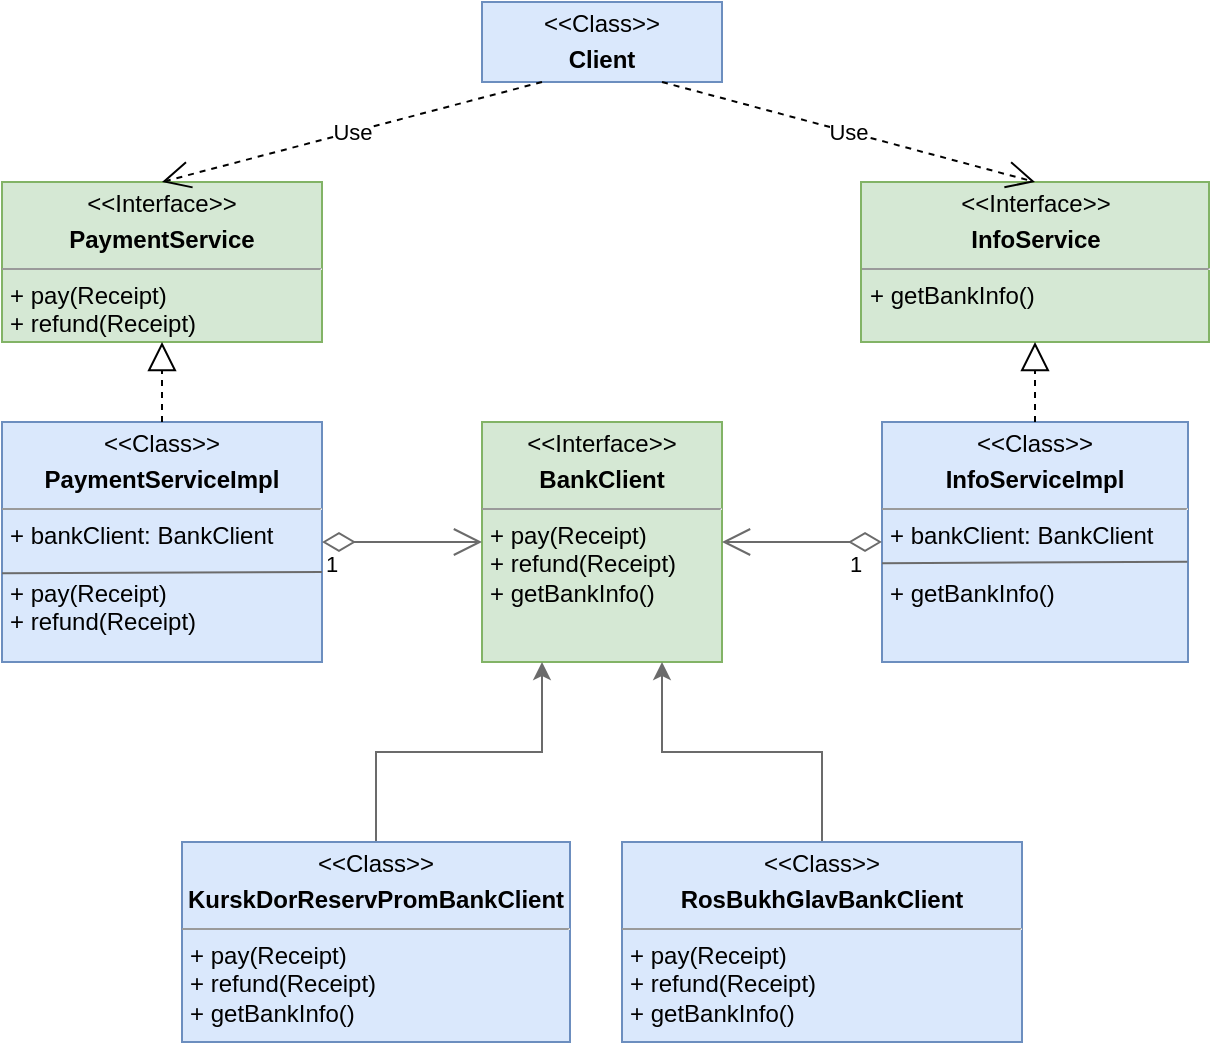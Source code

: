 <mxfile version="13.3.9" type="device"><diagram id="129aLKJlKvGeyg4OWEDQ" name="Page-1"><mxGraphModel dx="1086" dy="806" grid="1" gridSize="10" guides="1" tooltips="1" connect="1" arrows="1" fold="1" page="1" pageScale="1" pageWidth="827" pageHeight="1169" math="0" shadow="0"><root><mxCell id="0"/><mxCell id="1" parent="0"/><mxCell id="hEvmK42e419ONdc2PRLl-11" value="&lt;p style=&quot;margin: 0px ; margin-top: 4px ; text-align: center&quot;&gt;&amp;lt;&amp;lt;Class&amp;gt;&amp;gt;&lt;/p&gt;&lt;p style=&quot;margin: 0px ; margin-top: 4px ; text-align: center&quot;&gt;&lt;b&gt;Client&lt;/b&gt;&lt;/p&gt;" style="verticalAlign=top;align=left;overflow=fill;fontSize=12;fontFamily=Helvetica;html=1;fillColor=#dae8fc;strokeColor=#6c8ebf;" parent="1" vertex="1"><mxGeometry x="280" y="30" width="120" height="40" as="geometry"/></mxCell><mxCell id="hEvmK42e419ONdc2PRLl-12" value="&lt;p style=&quot;margin: 0px ; margin-top: 4px ; text-align: center&quot;&gt;&amp;lt;&amp;lt;Class&amp;gt;&amp;gt;&lt;/p&gt;&lt;p style=&quot;margin: 0px ; margin-top: 4px ; text-align: center&quot;&gt;&lt;b&gt;PaymentServiceImpl&lt;/b&gt;&lt;/p&gt;&lt;hr size=&quot;1&quot;&gt;&lt;p style=&quot;margin: 0px ; margin-left: 4px&quot;&gt;+ bankClient: BankClient&lt;br&gt;&lt;br&gt;+ pay(Receipt)&lt;/p&gt;&lt;p style=&quot;margin: 0px ; margin-left: 4px&quot;&gt;+ refund(Receipt)&lt;/p&gt;" style="verticalAlign=top;align=left;overflow=fill;fontSize=12;fontFamily=Helvetica;html=1;fillColor=#dae8fc;strokeColor=#6c8ebf;" parent="1" vertex="1"><mxGeometry x="40" y="240" width="160" height="120" as="geometry"/></mxCell><mxCell id="hEvmK42e419ONdc2PRLl-16" value="&lt;p style=&quot;margin: 0px ; margin-top: 4px ; text-align: center&quot;&gt;&amp;lt;&amp;lt;Interface&amp;gt;&amp;gt;&lt;/p&gt;&lt;p style=&quot;margin: 0px ; margin-top: 4px ; text-align: center&quot;&gt;&lt;b&gt;BankClient&lt;/b&gt;&lt;/p&gt;&lt;hr size=&quot;1&quot;&gt;&lt;p style=&quot;margin: 0px 0px 0px 4px&quot;&gt;+ pay(Receipt)&lt;/p&gt;&lt;p style=&quot;margin: 0px 0px 0px 4px&quot;&gt;+ refund(Receipt)&lt;/p&gt;&lt;p style=&quot;margin: 0px 0px 0px 4px&quot;&gt;+ getBankInfo()&lt;/p&gt;" style="verticalAlign=top;align=left;overflow=fill;fontSize=12;fontFamily=Helvetica;html=1;fillColor=#d5e8d4;strokeColor=#82b366;" parent="1" vertex="1"><mxGeometry x="280" y="240" width="120" height="120" as="geometry"/></mxCell><mxCell id="hEvmK42e419ONdc2PRLl-17" value="" style="endArrow=none;html=1;exitX=0.001;exitY=0.727;exitDx=0;exitDy=0;exitPerimeter=0;strokeColor=#6B6B6B;" parent="1" edge="1"><mxGeometry width="50" height="50" relative="1" as="geometry"><mxPoint x="40.0" y="315.6" as="sourcePoint"/><mxPoint x="200" y="315" as="targetPoint"/></mxGeometry></mxCell><mxCell id="hEvmK42e419ONdc2PRLl-18" value="1" style="endArrow=open;html=1;endSize=12;startArrow=diamondThin;startSize=14;startFill=0;edgeStyle=orthogonalEdgeStyle;align=left;verticalAlign=bottom;strokeColor=#6B6B6B;exitX=1;exitY=0.5;exitDx=0;exitDy=0;entryX=0;entryY=0.5;entryDx=0;entryDy=0;" parent="1" source="hEvmK42e419ONdc2PRLl-12" target="hEvmK42e419ONdc2PRLl-16" edge="1"><mxGeometry x="-1" y="-20" relative="1" as="geometry"><mxPoint x="295" y="375" as="sourcePoint"/><mxPoint x="455" y="375" as="targetPoint"/><mxPoint as="offset"/></mxGeometry></mxCell><mxCell id="hEvmK42e419ONdc2PRLl-24" style="edgeStyle=orthogonalEdgeStyle;rounded=0;orthogonalLoop=1;jettySize=auto;html=1;entryX=0.25;entryY=1;entryDx=0;entryDy=0;strokeColor=#6B6B6B;" parent="1" source="hEvmK42e419ONdc2PRLl-23" target="hEvmK42e419ONdc2PRLl-16" edge="1"><mxGeometry relative="1" as="geometry"/></mxCell><mxCell id="hEvmK42e419ONdc2PRLl-23" value="&lt;p style=&quot;margin: 0px ; margin-top: 4px ; text-align: center&quot;&gt;&amp;lt;&amp;lt;Class&amp;gt;&amp;gt;&lt;/p&gt;&lt;p style=&quot;margin: 0px ; margin-top: 4px ; text-align: center&quot;&gt;&lt;b&gt;KurskDorReservPromBankClient&lt;/b&gt;&lt;/p&gt;&lt;hr size=&quot;1&quot;&gt;&lt;p style=&quot;margin: 0px ; margin-left: 4px&quot;&gt;+ pay(Receipt)&lt;/p&gt;&lt;p style=&quot;margin: 0px ; margin-left: 4px&quot;&gt;+ refund(Receipt)&lt;br&gt;+ getBankInfo()&lt;br&gt;&lt;/p&gt;" style="verticalAlign=top;align=left;overflow=fill;fontSize=12;fontFamily=Helvetica;html=1;fillColor=#dae8fc;strokeColor=#6c8ebf;" parent="1" vertex="1"><mxGeometry x="130" y="450" width="194" height="100" as="geometry"/></mxCell><mxCell id="hEvmK42e419ONdc2PRLl-26" style="edgeStyle=orthogonalEdgeStyle;rounded=0;orthogonalLoop=1;jettySize=auto;html=1;entryX=0.75;entryY=1;entryDx=0;entryDy=0;strokeColor=#6B6B6B;" parent="1" source="hEvmK42e419ONdc2PRLl-25" target="hEvmK42e419ONdc2PRLl-16" edge="1"><mxGeometry relative="1" as="geometry"/></mxCell><mxCell id="hEvmK42e419ONdc2PRLl-25" value="&lt;p style=&quot;margin: 0px ; margin-top: 4px ; text-align: center&quot;&gt;&amp;lt;&amp;lt;Class&amp;gt;&amp;gt;&lt;/p&gt;&lt;p style=&quot;margin: 0px ; margin-top: 4px ; text-align: center&quot;&gt;&lt;b&gt;RosBukhGlavBankClient&lt;/b&gt;&lt;br&gt;&lt;/p&gt;&lt;hr size=&quot;1&quot;&gt;&lt;p style=&quot;margin: 0px 0px 0px 4px&quot;&gt;+ pay(Receipt)&lt;/p&gt;&lt;p style=&quot;margin: 0px 0px 0px 4px&quot;&gt;+ refund(Receipt)&lt;br&gt;+ getBankInfo()&lt;br&gt;&lt;/p&gt;" style="verticalAlign=top;align=left;overflow=fill;fontSize=12;fontFamily=Helvetica;html=1;fillColor=#dae8fc;strokeColor=#6c8ebf;" parent="1" vertex="1"><mxGeometry x="350" y="450" width="200" height="100" as="geometry"/></mxCell><mxCell id="BX0bCvxnvtZ06TAz4luV-1" value="&lt;p style=&quot;margin: 0px ; margin-top: 4px ; text-align: center&quot;&gt;&amp;lt;&amp;lt;Interface&amp;gt;&amp;gt;&lt;/p&gt;&lt;p style=&quot;margin: 0px ; margin-top: 4px ; text-align: center&quot;&gt;&lt;b&gt;PaymentService&lt;/b&gt;&lt;/p&gt;&lt;hr size=&quot;1&quot;&gt;&lt;p style=&quot;margin: 0px 0px 0px 4px&quot;&gt;+ pay(Receipt)&lt;/p&gt;&lt;p style=&quot;margin: 0px 0px 0px 4px&quot;&gt;+ refund(Receipt)&lt;/p&gt;" style="verticalAlign=top;align=left;overflow=fill;fontSize=12;fontFamily=Helvetica;html=1;fillColor=#d5e8d4;strokeColor=#82b366;" vertex="1" parent="1"><mxGeometry x="40" y="120" width="160" height="80" as="geometry"/></mxCell><mxCell id="BX0bCvxnvtZ06TAz4luV-3" value="Use" style="endArrow=open;endSize=12;dashed=1;html=1;exitX=0.25;exitY=1;exitDx=0;exitDy=0;entryX=0.5;entryY=0;entryDx=0;entryDy=0;" edge="1" parent="1" source="hEvmK42e419ONdc2PRLl-11" target="BX0bCvxnvtZ06TAz4luV-1"><mxGeometry width="160" relative="1" as="geometry"><mxPoint x="230" y="220" as="sourcePoint"/><mxPoint x="390" y="220" as="targetPoint"/></mxGeometry></mxCell><mxCell id="BX0bCvxnvtZ06TAz4luV-4" value="" style="endArrow=block;dashed=1;endFill=0;endSize=12;html=1;entryX=0.5;entryY=1;entryDx=0;entryDy=0;exitX=0.5;exitY=0;exitDx=0;exitDy=0;" edge="1" parent="1" source="hEvmK42e419ONdc2PRLl-12" target="BX0bCvxnvtZ06TAz4luV-1"><mxGeometry width="160" relative="1" as="geometry"><mxPoint x="100" y="220" as="sourcePoint"/><mxPoint x="170" y="220" as="targetPoint"/></mxGeometry></mxCell><mxCell id="BX0bCvxnvtZ06TAz4luV-5" value="&lt;p style=&quot;margin: 0px ; margin-top: 4px ; text-align: center&quot;&gt;&amp;lt;&amp;lt;Interface&amp;gt;&amp;gt;&lt;/p&gt;&lt;p style=&quot;margin: 0px ; margin-top: 4px ; text-align: center&quot;&gt;&lt;b&gt;InfoService&lt;/b&gt;&lt;/p&gt;&lt;hr size=&quot;1&quot;&gt;&lt;p style=&quot;margin: 0px 0px 0px 4px&quot;&gt;+ getBankInfo()&lt;br&gt;&lt;/p&gt;" style="verticalAlign=top;align=left;overflow=fill;fontSize=12;fontFamily=Helvetica;html=1;fillColor=#d5e8d4;strokeColor=#82b366;" vertex="1" parent="1"><mxGeometry x="469.5" y="120" width="174" height="80" as="geometry"/></mxCell><mxCell id="BX0bCvxnvtZ06TAz4luV-6" value="Use" style="endArrow=open;endSize=12;dashed=1;html=1;exitX=0.75;exitY=1;exitDx=0;exitDy=0;entryX=0.5;entryY=0;entryDx=0;entryDy=0;" edge="1" parent="1" source="hEvmK42e419ONdc2PRLl-11" target="BX0bCvxnvtZ06TAz4luV-5"><mxGeometry width="160" relative="1" as="geometry"><mxPoint x="542" y="80" as="sourcePoint"/><mxPoint x="170" y="130" as="targetPoint"/></mxGeometry></mxCell><mxCell id="BX0bCvxnvtZ06TAz4luV-7" value="&lt;p style=&quot;margin: 0px ; margin-top: 4px ; text-align: center&quot;&gt;&amp;lt;&amp;lt;Class&amp;gt;&amp;gt;&lt;/p&gt;&lt;p style=&quot;margin: 0px ; margin-top: 4px ; text-align: center&quot;&gt;&lt;b&gt;InfoServiceImpl&lt;/b&gt;&lt;/p&gt;&lt;hr size=&quot;1&quot;&gt;&lt;p style=&quot;margin: 0px ; margin-left: 4px&quot;&gt;+ bankClient: BankClient&lt;br&gt;&lt;br&gt;&lt;/p&gt;&lt;p style=&quot;margin: 0px 0px 0px 4px&quot;&gt;+ getBankInfo()&lt;/p&gt;" style="verticalAlign=top;align=left;overflow=fill;fontSize=12;fontFamily=Helvetica;html=1;fillColor=#dae8fc;strokeColor=#6c8ebf;" vertex="1" parent="1"><mxGeometry x="480" y="240" width="153" height="120" as="geometry"/></mxCell><mxCell id="BX0bCvxnvtZ06TAz4luV-8" value="1" style="endArrow=open;html=1;endSize=12;startArrow=diamondThin;startSize=14;startFill=0;edgeStyle=orthogonalEdgeStyle;align=left;verticalAlign=bottom;strokeColor=#6B6B6B;exitX=0;exitY=0.5;exitDx=0;exitDy=0;entryX=1;entryY=0.5;entryDx=0;entryDy=0;" edge="1" parent="1" source="BX0bCvxnvtZ06TAz4luV-7" target="hEvmK42e419ONdc2PRLl-16"><mxGeometry x="-0.553" y="20" relative="1" as="geometry"><mxPoint x="290" y="310.0" as="sourcePoint"/><mxPoint x="367" y="310.0" as="targetPoint"/><mxPoint as="offset"/></mxGeometry></mxCell><mxCell id="BX0bCvxnvtZ06TAz4luV-9" value="" style="endArrow=block;dashed=1;endFill=0;endSize=12;html=1;exitX=0.5;exitY=0;exitDx=0;exitDy=0;entryX=0.5;entryY=1;entryDx=0;entryDy=0;" edge="1" parent="1" source="BX0bCvxnvtZ06TAz4luV-7" target="BX0bCvxnvtZ06TAz4luV-5"><mxGeometry width="160" relative="1" as="geometry"><mxPoint x="170" y="250" as="sourcePoint"/><mxPoint x="170" y="210.0" as="targetPoint"/></mxGeometry></mxCell><mxCell id="BX0bCvxnvtZ06TAz4luV-10" value="" style="endArrow=none;html=1;exitX=0.001;exitY=0.727;exitDx=0;exitDy=0;exitPerimeter=0;strokeColor=#6B6B6B;entryX=0.998;entryY=0.582;entryDx=0;entryDy=0;entryPerimeter=0;" edge="1" parent="1" target="BX0bCvxnvtZ06TAz4luV-7"><mxGeometry width="50" height="50" relative="1" as="geometry"><mxPoint x="480" y="310.6" as="sourcePoint"/><mxPoint x="630" y="310" as="targetPoint"/></mxGeometry></mxCell></root></mxGraphModel></diagram></mxfile>